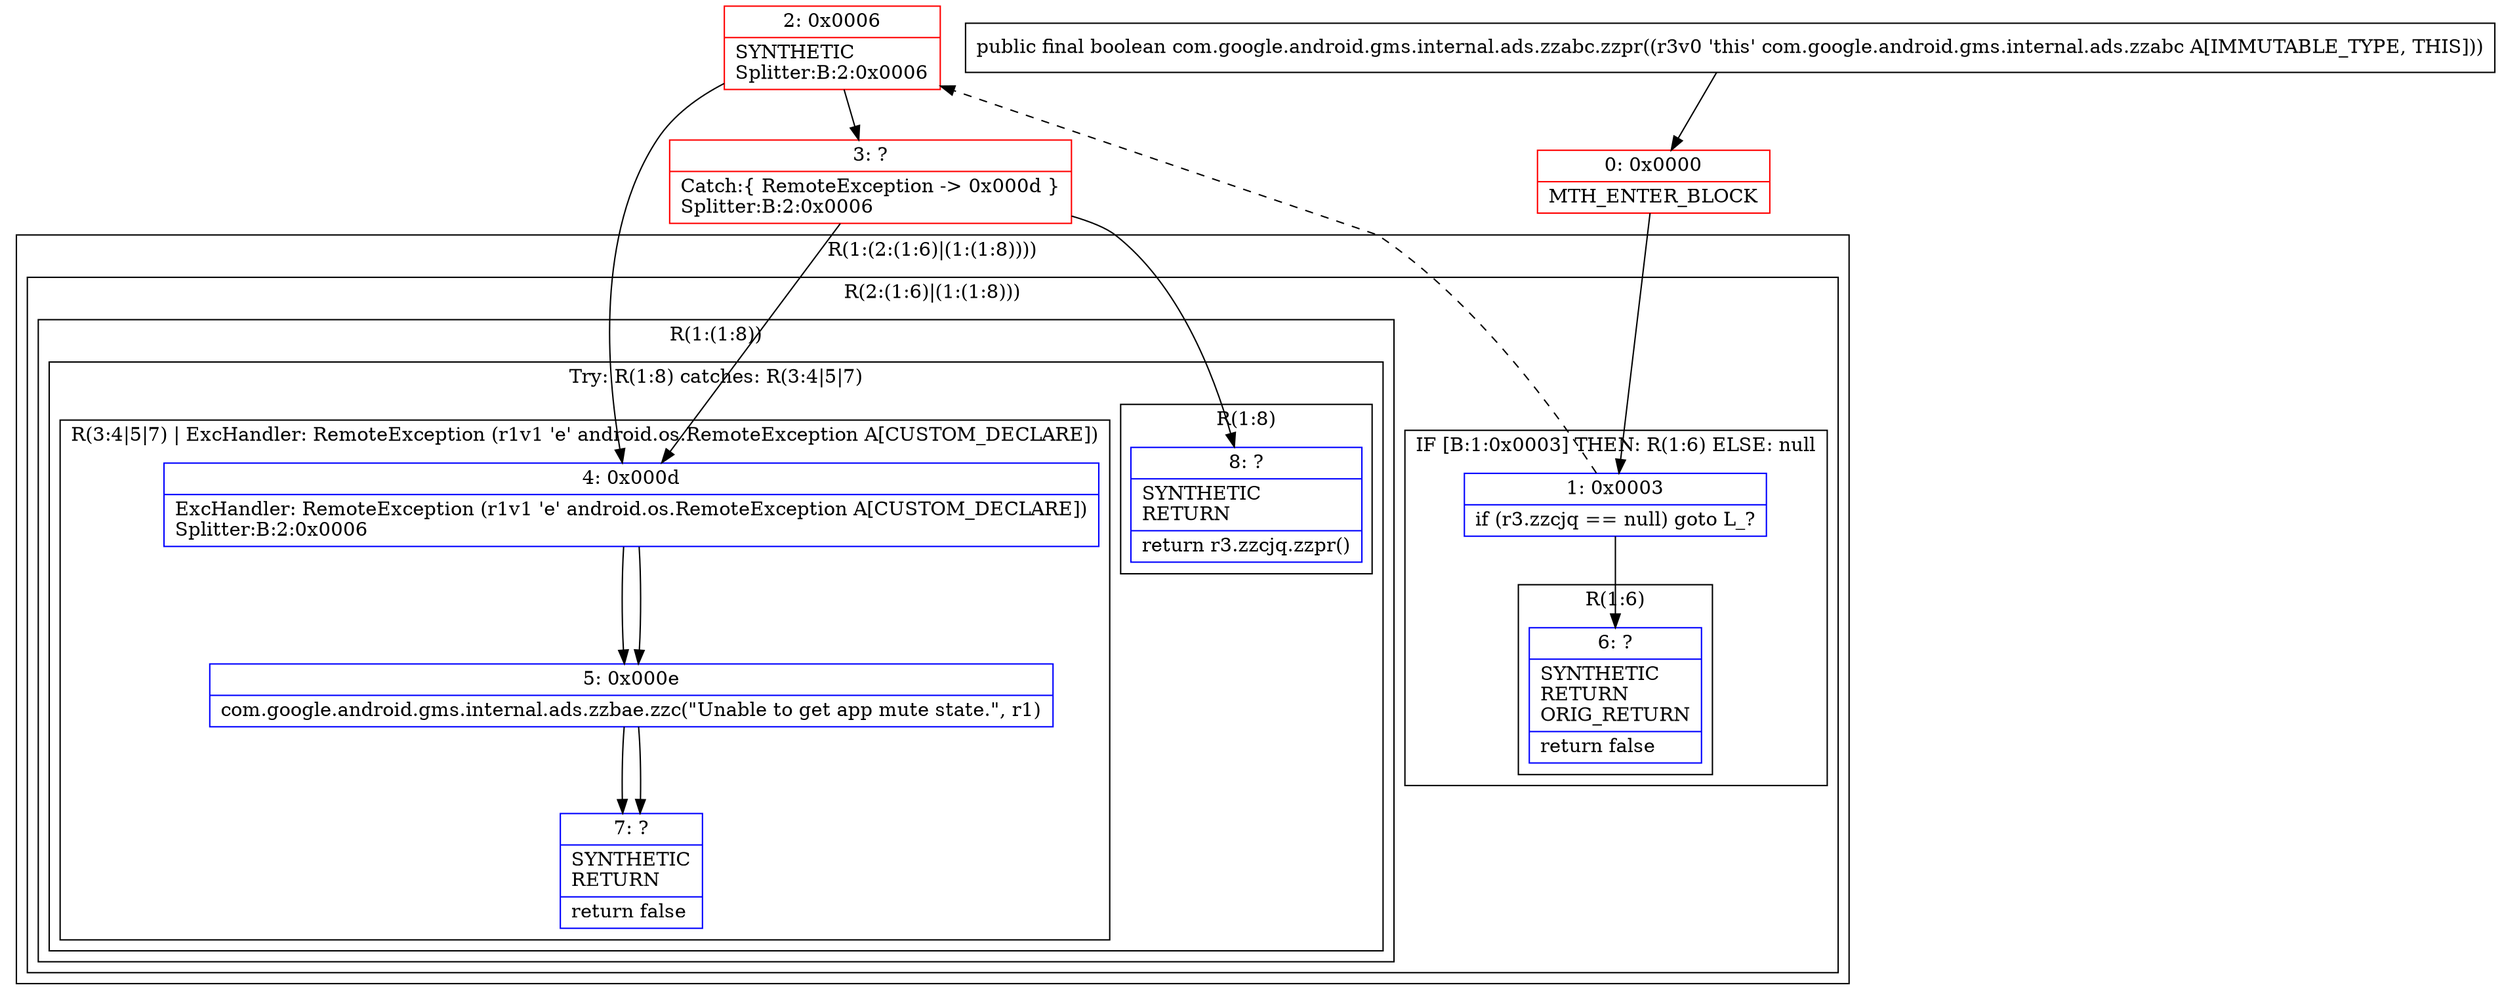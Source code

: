 digraph "CFG forcom.google.android.gms.internal.ads.zzabc.zzpr()Z" {
subgraph cluster_Region_2064807864 {
label = "R(1:(2:(1:6)|(1:(1:8))))";
node [shape=record,color=blue];
subgraph cluster_Region_1024047371 {
label = "R(2:(1:6)|(1:(1:8)))";
node [shape=record,color=blue];
subgraph cluster_IfRegion_1270602219 {
label = "IF [B:1:0x0003] THEN: R(1:6) ELSE: null";
node [shape=record,color=blue];
Node_1 [shape=record,label="{1\:\ 0x0003|if (r3.zzcjq == null) goto L_?\l}"];
subgraph cluster_Region_1482399808 {
label = "R(1:6)";
node [shape=record,color=blue];
Node_6 [shape=record,label="{6\:\ ?|SYNTHETIC\lRETURN\lORIG_RETURN\l|return false\l}"];
}
}
subgraph cluster_Region_807187268 {
label = "R(1:(1:8))";
node [shape=record,color=blue];
subgraph cluster_TryCatchRegion_1085113773 {
label = "Try: R(1:8) catches: R(3:4|5|7)";
node [shape=record,color=blue];
subgraph cluster_Region_1439459538 {
label = "R(1:8)";
node [shape=record,color=blue];
Node_8 [shape=record,label="{8\:\ ?|SYNTHETIC\lRETURN\l|return r3.zzcjq.zzpr()\l}"];
}
subgraph cluster_Region_1343261579 {
label = "R(3:4|5|7) | ExcHandler: RemoteException (r1v1 'e' android.os.RemoteException A[CUSTOM_DECLARE])\l";
node [shape=record,color=blue];
Node_4 [shape=record,label="{4\:\ 0x000d|ExcHandler: RemoteException (r1v1 'e' android.os.RemoteException A[CUSTOM_DECLARE])\lSplitter:B:2:0x0006\l}"];
Node_5 [shape=record,label="{5\:\ 0x000e|com.google.android.gms.internal.ads.zzbae.zzc(\"Unable to get app mute state.\", r1)\l}"];
Node_7 [shape=record,label="{7\:\ ?|SYNTHETIC\lRETURN\l|return false\l}"];
}
}
}
}
}
subgraph cluster_Region_1343261579 {
label = "R(3:4|5|7) | ExcHandler: RemoteException (r1v1 'e' android.os.RemoteException A[CUSTOM_DECLARE])\l";
node [shape=record,color=blue];
Node_4 [shape=record,label="{4\:\ 0x000d|ExcHandler: RemoteException (r1v1 'e' android.os.RemoteException A[CUSTOM_DECLARE])\lSplitter:B:2:0x0006\l}"];
Node_5 [shape=record,label="{5\:\ 0x000e|com.google.android.gms.internal.ads.zzbae.zzc(\"Unable to get app mute state.\", r1)\l}"];
Node_7 [shape=record,label="{7\:\ ?|SYNTHETIC\lRETURN\l|return false\l}"];
}
Node_0 [shape=record,color=red,label="{0\:\ 0x0000|MTH_ENTER_BLOCK\l}"];
Node_2 [shape=record,color=red,label="{2\:\ 0x0006|SYNTHETIC\lSplitter:B:2:0x0006\l}"];
Node_3 [shape=record,color=red,label="{3\:\ ?|Catch:\{ RemoteException \-\> 0x000d \}\lSplitter:B:2:0x0006\l}"];
MethodNode[shape=record,label="{public final boolean com.google.android.gms.internal.ads.zzabc.zzpr((r3v0 'this' com.google.android.gms.internal.ads.zzabc A[IMMUTABLE_TYPE, THIS])) }"];
MethodNode -> Node_0;
Node_1 -> Node_2[style=dashed];
Node_1 -> Node_6;
Node_4 -> Node_5;
Node_5 -> Node_7;
Node_4 -> Node_5;
Node_5 -> Node_7;
Node_0 -> Node_1;
Node_2 -> Node_3;
Node_2 -> Node_4;
Node_3 -> Node_4;
Node_3 -> Node_8;
}

